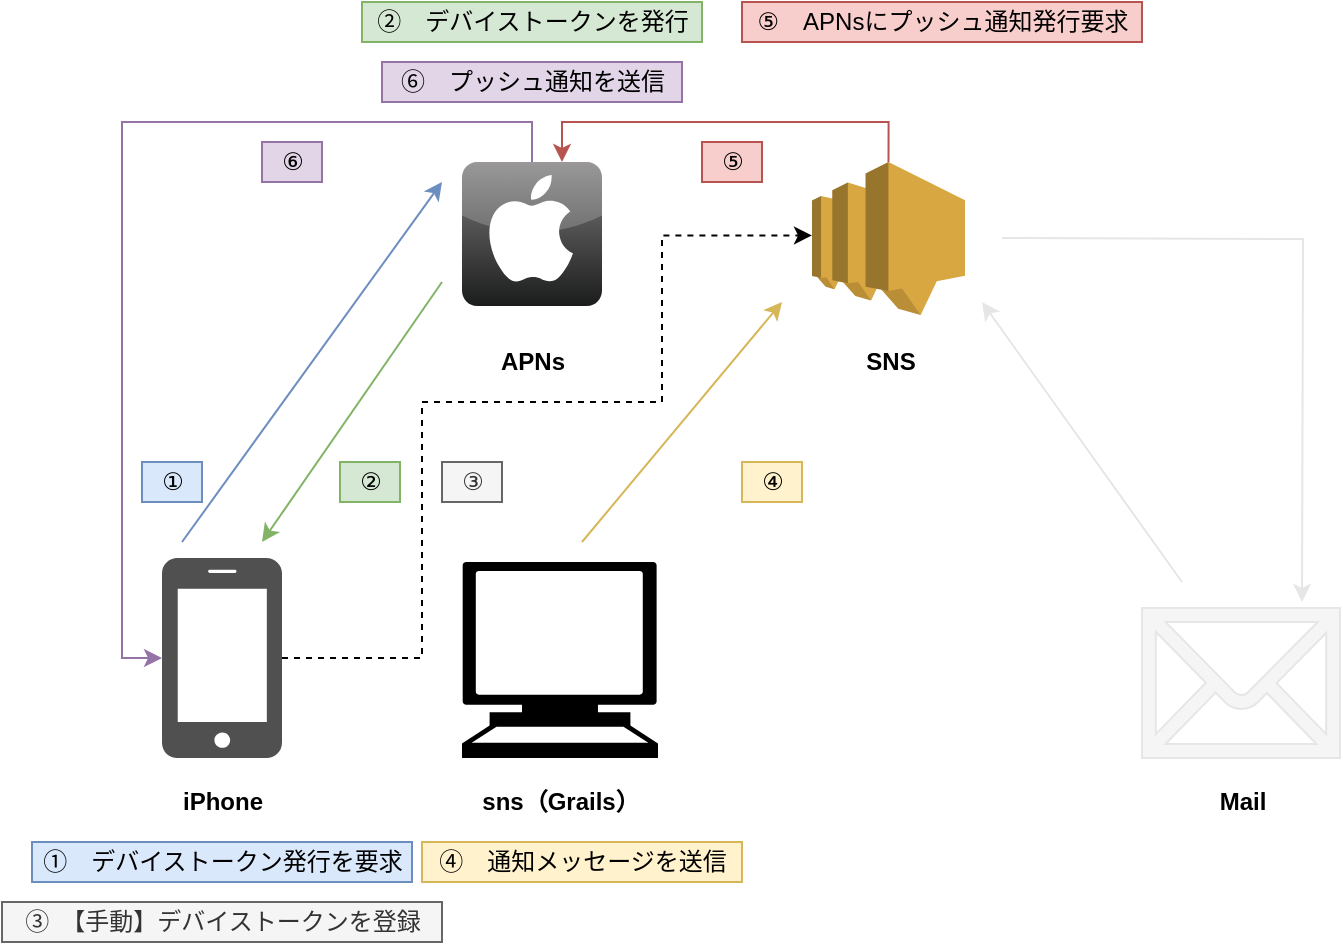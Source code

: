 <mxfile version="13.7.9" type="device"><diagram id="LsZuYX_wP5UH5VdNGRXe" name="Page-1"><mxGraphModel dx="2253" dy="794" grid="1" gridSize="10" guides="1" tooltips="1" connect="1" arrows="1" fold="1" page="1" pageScale="1" pageWidth="827" pageHeight="1169" math="0" shadow="0"><root><mxCell id="0"/><mxCell id="1" parent="0"/><mxCell id="xyds9XrbP9ezElBjRa3A-8" value="" style="endArrow=classic;html=1;fillColor=#d5e8d4;strokeColor=#82b366;" edge="1" parent="1"><mxGeometry width="50" height="50" relative="1" as="geometry"><mxPoint x="190" y="240" as="sourcePoint"/><mxPoint x="100" y="370" as="targetPoint"/></mxGeometry></mxCell><mxCell id="xyds9XrbP9ezElBjRa3A-17" style="rounded=0;orthogonalLoop=1;jettySize=auto;html=1;fillColor=#fff2cc;strokeColor=#d6b656;" edge="1" parent="1"><mxGeometry relative="1" as="geometry"><mxPoint x="260" y="370" as="sourcePoint"/><mxPoint x="360" y="250" as="targetPoint"/></mxGeometry></mxCell><mxCell id="xyds9XrbP9ezElBjRa3A-1" value="" style="shape=mxgraph.signs.tech.computer;html=1;pointerEvents=1;fillColor=#000000;strokeColor=none;verticalLabelPosition=bottom;verticalAlign=top;align=center;" vertex="1" parent="1"><mxGeometry x="200" y="380" width="98" height="98" as="geometry"/></mxCell><mxCell id="xyds9XrbP9ezElBjRa3A-20" style="edgeStyle=orthogonalEdgeStyle;rounded=0;orthogonalLoop=1;jettySize=auto;html=1;fillColor=#ffe6cc;strokeColor=#E6E6E6;" edge="1" parent="1"><mxGeometry relative="1" as="geometry"><mxPoint x="470" y="218" as="sourcePoint"/><mxPoint x="620" y="400" as="targetPoint"/></mxGeometry></mxCell><mxCell id="xyds9XrbP9ezElBjRa3A-36" style="edgeStyle=orthogonalEdgeStyle;rounded=0;orthogonalLoop=1;jettySize=auto;html=1;exitX=0.5;exitY=0;exitDx=0;exitDy=0;exitPerimeter=0;strokeColor=#b85450;fillColor=#f8cecc;" edge="1" parent="1" source="xyds9XrbP9ezElBjRa3A-3" target="xyds9XrbP9ezElBjRa3A-31"><mxGeometry relative="1" as="geometry"><Array as="points"><mxPoint x="413" y="160"/><mxPoint x="250" y="160"/></Array></mxGeometry></mxCell><mxCell id="xyds9XrbP9ezElBjRa3A-3" value="" style="outlineConnect=0;dashed=0;verticalLabelPosition=bottom;verticalAlign=top;align=center;html=1;shape=mxgraph.aws3.sns;fillColor=#D9A741;gradientColor=none;" vertex="1" parent="1"><mxGeometry x="375" y="180" width="76.5" height="76.5" as="geometry"/></mxCell><mxCell id="xyds9XrbP9ezElBjRa3A-6" value="" style="shape=mxgraph.signs.tech.mail;html=1;pointerEvents=1;fillColor=#f5f5f5;verticalLabelPosition=bottom;verticalAlign=top;align=center;fontColor=#333333;strokeColor=#E6E6E6;" vertex="1" parent="1"><mxGeometry x="540" y="403" width="99" height="75" as="geometry"/></mxCell><mxCell id="xyds9XrbP9ezElBjRa3A-7" value="" style="endArrow=classic;html=1;fillColor=#dae8fc;strokeColor=#6c8ebf;" edge="1" parent="1"><mxGeometry width="50" height="50" relative="1" as="geometry"><mxPoint x="60" y="370" as="sourcePoint"/><mxPoint x="190" y="190" as="targetPoint"/></mxGeometry></mxCell><mxCell id="xyds9XrbP9ezElBjRa3A-9" value="" style="endArrow=classic;html=1;strokeColor=#E6E6E6;" edge="1" parent="1"><mxGeometry width="50" height="50" relative="1" as="geometry"><mxPoint x="560" y="390" as="sourcePoint"/><mxPoint x="460" y="250" as="targetPoint"/></mxGeometry></mxCell><mxCell id="xyds9XrbP9ezElBjRa3A-11" value="①　デバイストークン発行を要求" style="text;html=1;align=center;verticalAlign=middle;resizable=0;points=[];autosize=1;fillColor=#dae8fc;strokeColor=#6c8ebf;" vertex="1" parent="1"><mxGeometry x="-15" y="520" width="190" height="20" as="geometry"/></mxCell><mxCell id="xyds9XrbP9ezElBjRa3A-12" value="①" style="text;html=1;align=center;verticalAlign=middle;resizable=0;points=[];autosize=1;fillColor=#dae8fc;strokeColor=#6c8ebf;" vertex="1" parent="1"><mxGeometry x="40" y="330" width="30" height="20" as="geometry"/></mxCell><mxCell id="xyds9XrbP9ezElBjRa3A-13" value="②" style="text;html=1;align=center;verticalAlign=middle;resizable=0;points=[];autosize=1;fillColor=#d5e8d4;strokeColor=#82b366;" vertex="1" parent="1"><mxGeometry x="139" y="330" width="30" height="20" as="geometry"/></mxCell><mxCell id="xyds9XrbP9ezElBjRa3A-14" value="②　デバイストークンを発行" style="text;html=1;align=center;verticalAlign=middle;resizable=0;points=[];autosize=1;fillColor=#d5e8d4;strokeColor=#82b366;" vertex="1" parent="1"><mxGeometry x="150" y="100" width="170" height="20" as="geometry"/></mxCell><mxCell id="xyds9XrbP9ezElBjRa3A-15" value="⑤　APNsにプッシュ通知発行要求" style="text;html=1;align=center;verticalAlign=middle;resizable=0;points=[];autosize=1;fillColor=#f8cecc;strokeColor=#b85450;" vertex="1" parent="1"><mxGeometry x="340" y="100" width="200" height="20" as="geometry"/></mxCell><mxCell id="xyds9XrbP9ezElBjRa3A-16" value="③" style="text;html=1;align=center;verticalAlign=middle;resizable=0;points=[];autosize=1;fillColor=#f5f5f5;strokeColor=#666666;fontColor=#333333;" vertex="1" parent="1"><mxGeometry x="190" y="330" width="30" height="20" as="geometry"/></mxCell><mxCell id="xyds9XrbP9ezElBjRa3A-18" value="④　通知メッセージを送信" style="text;html=1;align=center;verticalAlign=middle;resizable=0;points=[];autosize=1;fillColor=#fff2cc;strokeColor=#d6b656;" vertex="1" parent="1"><mxGeometry x="180" y="520" width="160" height="20" as="geometry"/></mxCell><mxCell id="xyds9XrbP9ezElBjRa3A-19" value="④" style="text;html=1;align=center;verticalAlign=middle;resizable=0;points=[];autosize=1;fillColor=#fff2cc;strokeColor=#d6b656;" vertex="1" parent="1"><mxGeometry x="340" y="330" width="30" height="20" as="geometry"/></mxCell><mxCell id="xyds9XrbP9ezElBjRa3A-21" value="⑤" style="text;html=1;align=center;verticalAlign=middle;resizable=0;points=[];autosize=1;fillColor=#f8cecc;strokeColor=#b85450;" vertex="1" parent="1"><mxGeometry x="320" y="170" width="30" height="20" as="geometry"/></mxCell><mxCell id="xyds9XrbP9ezElBjRa3A-23" value="SNS" style="text;html=1;align=center;verticalAlign=middle;resizable=0;points=[];autosize=1;fontStyle=1" vertex="1" parent="1"><mxGeometry x="394" y="270" width="40" height="20" as="geometry"/></mxCell><mxCell id="xyds9XrbP9ezElBjRa3A-24" value="Mail" style="text;html=1;align=center;verticalAlign=middle;resizable=0;points=[];autosize=1;fontStyle=1" vertex="1" parent="1"><mxGeometry x="569.5" y="490" width="40" height="20" as="geometry"/></mxCell><mxCell id="xyds9XrbP9ezElBjRa3A-25" value="sns（Grails）" style="text;html=1;align=center;verticalAlign=middle;resizable=0;points=[];autosize=1;fontStyle=1" vertex="1" parent="1"><mxGeometry x="204" y="490" width="90" height="20" as="geometry"/></mxCell><mxCell id="xyds9XrbP9ezElBjRa3A-34" style="edgeStyle=orthogonalEdgeStyle;rounded=0;orthogonalLoop=1;jettySize=auto;html=1;entryX=0;entryY=0.48;entryDx=0;entryDy=0;entryPerimeter=0;dashed=1;" edge="1" parent="1" source="xyds9XrbP9ezElBjRa3A-30" target="xyds9XrbP9ezElBjRa3A-3"><mxGeometry relative="1" as="geometry"><Array as="points"><mxPoint x="180" y="428"/><mxPoint x="180" y="300"/><mxPoint x="300" y="300"/><mxPoint x="300" y="217"/></Array></mxGeometry></mxCell><mxCell id="xyds9XrbP9ezElBjRa3A-30" value="" style="pointerEvents=1;shadow=0;dashed=0;html=1;strokeColor=none;fillColor=#505050;labelPosition=center;verticalLabelPosition=bottom;verticalAlign=top;outlineConnect=0;align=center;shape=mxgraph.office.devices.cell_phone_iphone_proportional;" vertex="1" parent="1"><mxGeometry x="50" y="378" width="60" height="100" as="geometry"/></mxCell><mxCell id="xyds9XrbP9ezElBjRa3A-37" style="edgeStyle=orthogonalEdgeStyle;rounded=0;orthogonalLoop=1;jettySize=auto;html=1;strokeColor=#9673a6;fillColor=#e1d5e7;" edge="1" parent="1" source="xyds9XrbP9ezElBjRa3A-31" target="xyds9XrbP9ezElBjRa3A-30"><mxGeometry relative="1" as="geometry"><Array as="points"><mxPoint x="235" y="160"/><mxPoint x="30" y="160"/><mxPoint x="30" y="428"/></Array></mxGeometry></mxCell><mxCell id="xyds9XrbP9ezElBjRa3A-31" value="" style="dashed=0;outlineConnect=0;html=1;align=center;labelPosition=center;verticalLabelPosition=bottom;verticalAlign=top;shape=mxgraph.webicons.apple;fillColor=#807E7E;gradientColor=#1B1C1C" vertex="1" parent="1"><mxGeometry x="200" y="180" width="70" height="72" as="geometry"/></mxCell><mxCell id="xyds9XrbP9ezElBjRa3A-32" value="iPhone" style="text;html=1;align=center;verticalAlign=middle;resizable=0;points=[];autosize=1;fontStyle=1" vertex="1" parent="1"><mxGeometry x="50" y="490" width="60" height="20" as="geometry"/></mxCell><mxCell id="xyds9XrbP9ezElBjRa3A-33" value="APNs" style="text;html=1;align=center;verticalAlign=middle;resizable=0;points=[];autosize=1;fontStyle=1" vertex="1" parent="1"><mxGeometry x="210" y="270" width="50" height="20" as="geometry"/></mxCell><mxCell id="xyds9XrbP9ezElBjRa3A-35" value="③　【手動】デバイストークンを登録" style="text;html=1;align=center;verticalAlign=middle;resizable=0;points=[];autosize=1;fillColor=#f5f5f5;strokeColor=#666666;fontColor=#333333;" vertex="1" parent="1"><mxGeometry x="-30" y="550" width="220" height="20" as="geometry"/></mxCell><mxCell id="xyds9XrbP9ezElBjRa3A-38" value="⑥　プッシュ通知を送信" style="text;html=1;align=center;verticalAlign=middle;resizable=0;points=[];autosize=1;fillColor=#e1d5e7;strokeColor=#9673a6;" vertex="1" parent="1"><mxGeometry x="160" y="130" width="150" height="20" as="geometry"/></mxCell><mxCell id="xyds9XrbP9ezElBjRa3A-39" value="⑥" style="text;html=1;align=center;verticalAlign=middle;resizable=0;points=[];autosize=1;fillColor=#e1d5e7;strokeColor=#9673a6;" vertex="1" parent="1"><mxGeometry x="100" y="170" width="30" height="20" as="geometry"/></mxCell></root></mxGraphModel></diagram></mxfile>
